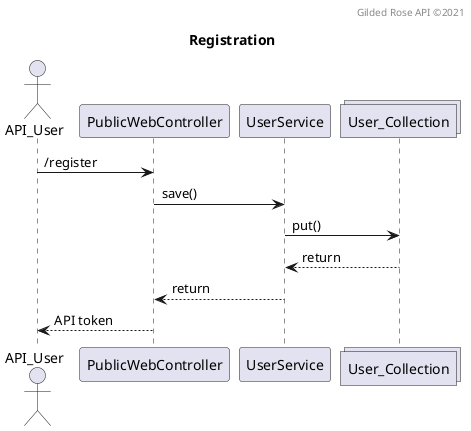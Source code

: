 @startuml
title Registration
header Gilded Rose API ©2021

actor API_User
participant PublicWebController
participant UserService
collections User_Collection

API_User -> PublicWebController : /register
PublicWebController -> UserService : save()
UserService -> User_Collection: put()
UserService <-- User_Collection : return
PublicWebController <-- UserService : return
API_User <-- PublicWebController : API token
@enduml
